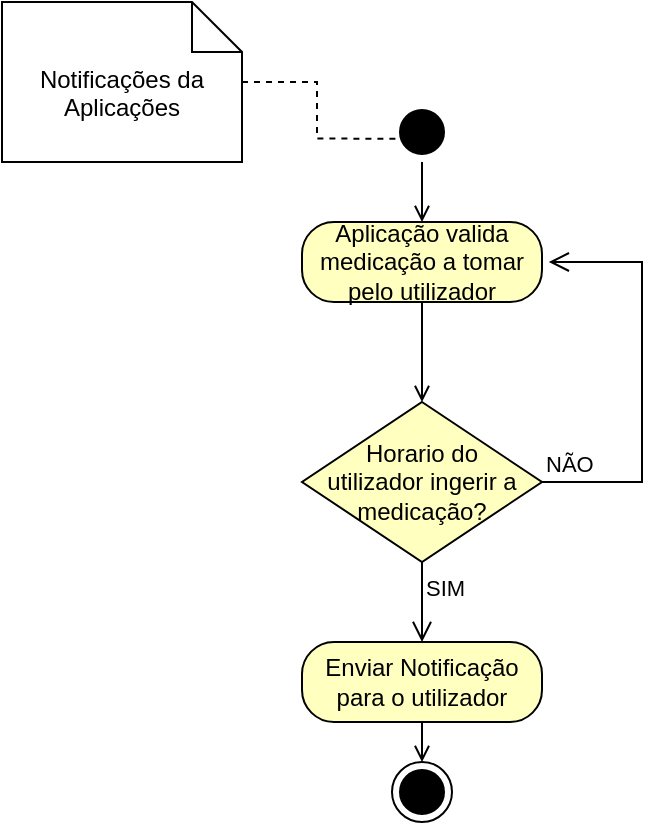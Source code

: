 <mxfile version="22.0.3" type="device">
  <diagram name="Page-1" id="e7e014a7-5840-1c2e-5031-d8a46d1fe8dd">
    <mxGraphModel dx="1668" dy="974" grid="1" gridSize="10" guides="1" tooltips="1" connect="1" arrows="1" fold="1" page="1" pageScale="1" pageWidth="1169" pageHeight="826" background="none" math="0" shadow="0">
      <root>
        <mxCell id="0" />
        <mxCell id="1" parent="0" />
        <mxCell id="ZpAUis7mZ_SPWUMgS9Ey-42" value="Notificações da Aplicações" style="shape=note2;boundedLbl=1;whiteSpace=wrap;html=1;size=25;verticalAlign=top;align=center;" parent="1" vertex="1">
          <mxGeometry x="150" y="110" width="120" height="80" as="geometry" />
        </mxCell>
        <mxCell id="ZpAUis7mZ_SPWUMgS9Ey-43" style="edgeStyle=orthogonalEdgeStyle;rounded=0;orthogonalLoop=1;jettySize=auto;html=1;entryX=0.206;entryY=0.611;entryDx=0;entryDy=0;entryPerimeter=0;dashed=1;endArrow=none;endFill=0;" parent="1" source="ZpAUis7mZ_SPWUMgS9Ey-42" target="5" edge="1">
          <mxGeometry relative="1" as="geometry" />
        </mxCell>
        <mxCell id="5" value="" style="ellipse;shape=startState;fillColor=#000000;strokeColor=#000000;" parent="1" vertex="1">
          <mxGeometry x="345" y="160" width="30" height="30" as="geometry" />
        </mxCell>
        <mxCell id="ZpAUis7mZ_SPWUMgS9Ey-53" style="edgeStyle=orthogonalEdgeStyle;rounded=0;orthogonalLoop=1;jettySize=auto;html=1;entryX=0.5;entryY=0;entryDx=0;entryDy=0;endArrow=open;endFill=0;" parent="1" source="ZpAUis7mZ_SPWUMgS9Ey-46" target="ZpAUis7mZ_SPWUMgS9Ey-50" edge="1">
          <mxGeometry relative="1" as="geometry" />
        </mxCell>
        <mxCell id="ZpAUis7mZ_SPWUMgS9Ey-46" value="Aplicação valida medicação a tomar pelo utilizador" style="rounded=1;whiteSpace=wrap;html=1;arcSize=40;fontColor=#000000;fillColor=#ffffc0;strokeColor=#000000;" parent="1" vertex="1">
          <mxGeometry x="300" y="220" width="120" height="40" as="geometry" />
        </mxCell>
        <mxCell id="ZpAUis7mZ_SPWUMgS9Ey-49" style="edgeStyle=orthogonalEdgeStyle;rounded=0;orthogonalLoop=1;jettySize=auto;html=1;exitX=0.5;exitY=1;exitDx=0;exitDy=0;entryX=0.5;entryY=0;entryDx=0;entryDy=0;endArrow=open;endFill=0;" parent="1" source="5" target="ZpAUis7mZ_SPWUMgS9Ey-46" edge="1">
          <mxGeometry relative="1" as="geometry" />
        </mxCell>
        <mxCell id="ZpAUis7mZ_SPWUMgS9Ey-50" value="Horario do&lt;br style=&quot;border-color: var(--border-color);&quot;&gt;utilizador ingerir a&lt;br style=&quot;border-color: var(--border-color);&quot;&gt;medicação?" style="rhombus;whiteSpace=wrap;html=1;fontColor=#000000;fillColor=#ffffc0;strokeColor=#000000;" parent="1" vertex="1">
          <mxGeometry x="300" y="310" width="120" height="80" as="geometry" />
        </mxCell>
        <mxCell id="ZpAUis7mZ_SPWUMgS9Ey-51" value="NÃO" style="edgeStyle=orthogonalEdgeStyle;html=1;align=left;verticalAlign=bottom;endArrow=open;endSize=8;strokeColor=#000000;rounded=0;entryX=1.028;entryY=0.483;entryDx=0;entryDy=0;entryPerimeter=0;" parent="1" source="ZpAUis7mZ_SPWUMgS9Ey-50" target="ZpAUis7mZ_SPWUMgS9Ey-46" edge="1">
          <mxGeometry x="-1" relative="1" as="geometry">
            <mxPoint x="489.64" y="345.4" as="targetPoint" />
            <Array as="points">
              <mxPoint x="470" y="350" />
              <mxPoint x="470" y="240" />
              <mxPoint x="423" y="240" />
            </Array>
          </mxGeometry>
        </mxCell>
        <mxCell id="ZpAUis7mZ_SPWUMgS9Ey-52" value="SIM" style="edgeStyle=orthogonalEdgeStyle;html=1;align=left;verticalAlign=top;endArrow=open;endSize=8;strokeColor=#000000;rounded=0;exitX=0.5;exitY=1;exitDx=0;exitDy=0;" parent="1" edge="1" source="ZpAUis7mZ_SPWUMgS9Ey-50">
          <mxGeometry x="-1" relative="1" as="geometry">
            <mxPoint x="360" y="430" as="targetPoint" />
            <mxPoint x="360" y="400" as="sourcePoint" />
            <Array as="points" />
          </mxGeometry>
        </mxCell>
        <mxCell id="ZpAUis7mZ_SPWUMgS9Ey-56" value="Enviar Notificação para o utilizador" style="rounded=1;whiteSpace=wrap;html=1;arcSize=40;fontColor=#000000;fillColor=#ffffc0;strokeColor=#000000;" parent="1" vertex="1">
          <mxGeometry x="300" y="430" width="120" height="40" as="geometry" />
        </mxCell>
        <mxCell id="ZpAUis7mZ_SPWUMgS9Ey-61" style="edgeStyle=orthogonalEdgeStyle;rounded=0;orthogonalLoop=1;jettySize=auto;html=1;exitX=0.5;exitY=1;exitDx=0;exitDy=0;entryX=0.5;entryY=0;entryDx=0;entryDy=0;endArrow=open;endFill=0;" parent="1" source="ZpAUis7mZ_SPWUMgS9Ey-56" target="ZpAUis7mZ_SPWUMgS9Ey-60" edge="1">
          <mxGeometry relative="1" as="geometry">
            <mxPoint x="360" y="560" as="sourcePoint" />
          </mxGeometry>
        </mxCell>
        <mxCell id="ZpAUis7mZ_SPWUMgS9Ey-60" value="" style="ellipse;html=1;shape=endState;fillColor=#000000;strokeColor=#000000;" parent="1" vertex="1">
          <mxGeometry x="345" y="490" width="30" height="30" as="geometry" />
        </mxCell>
      </root>
    </mxGraphModel>
  </diagram>
</mxfile>

